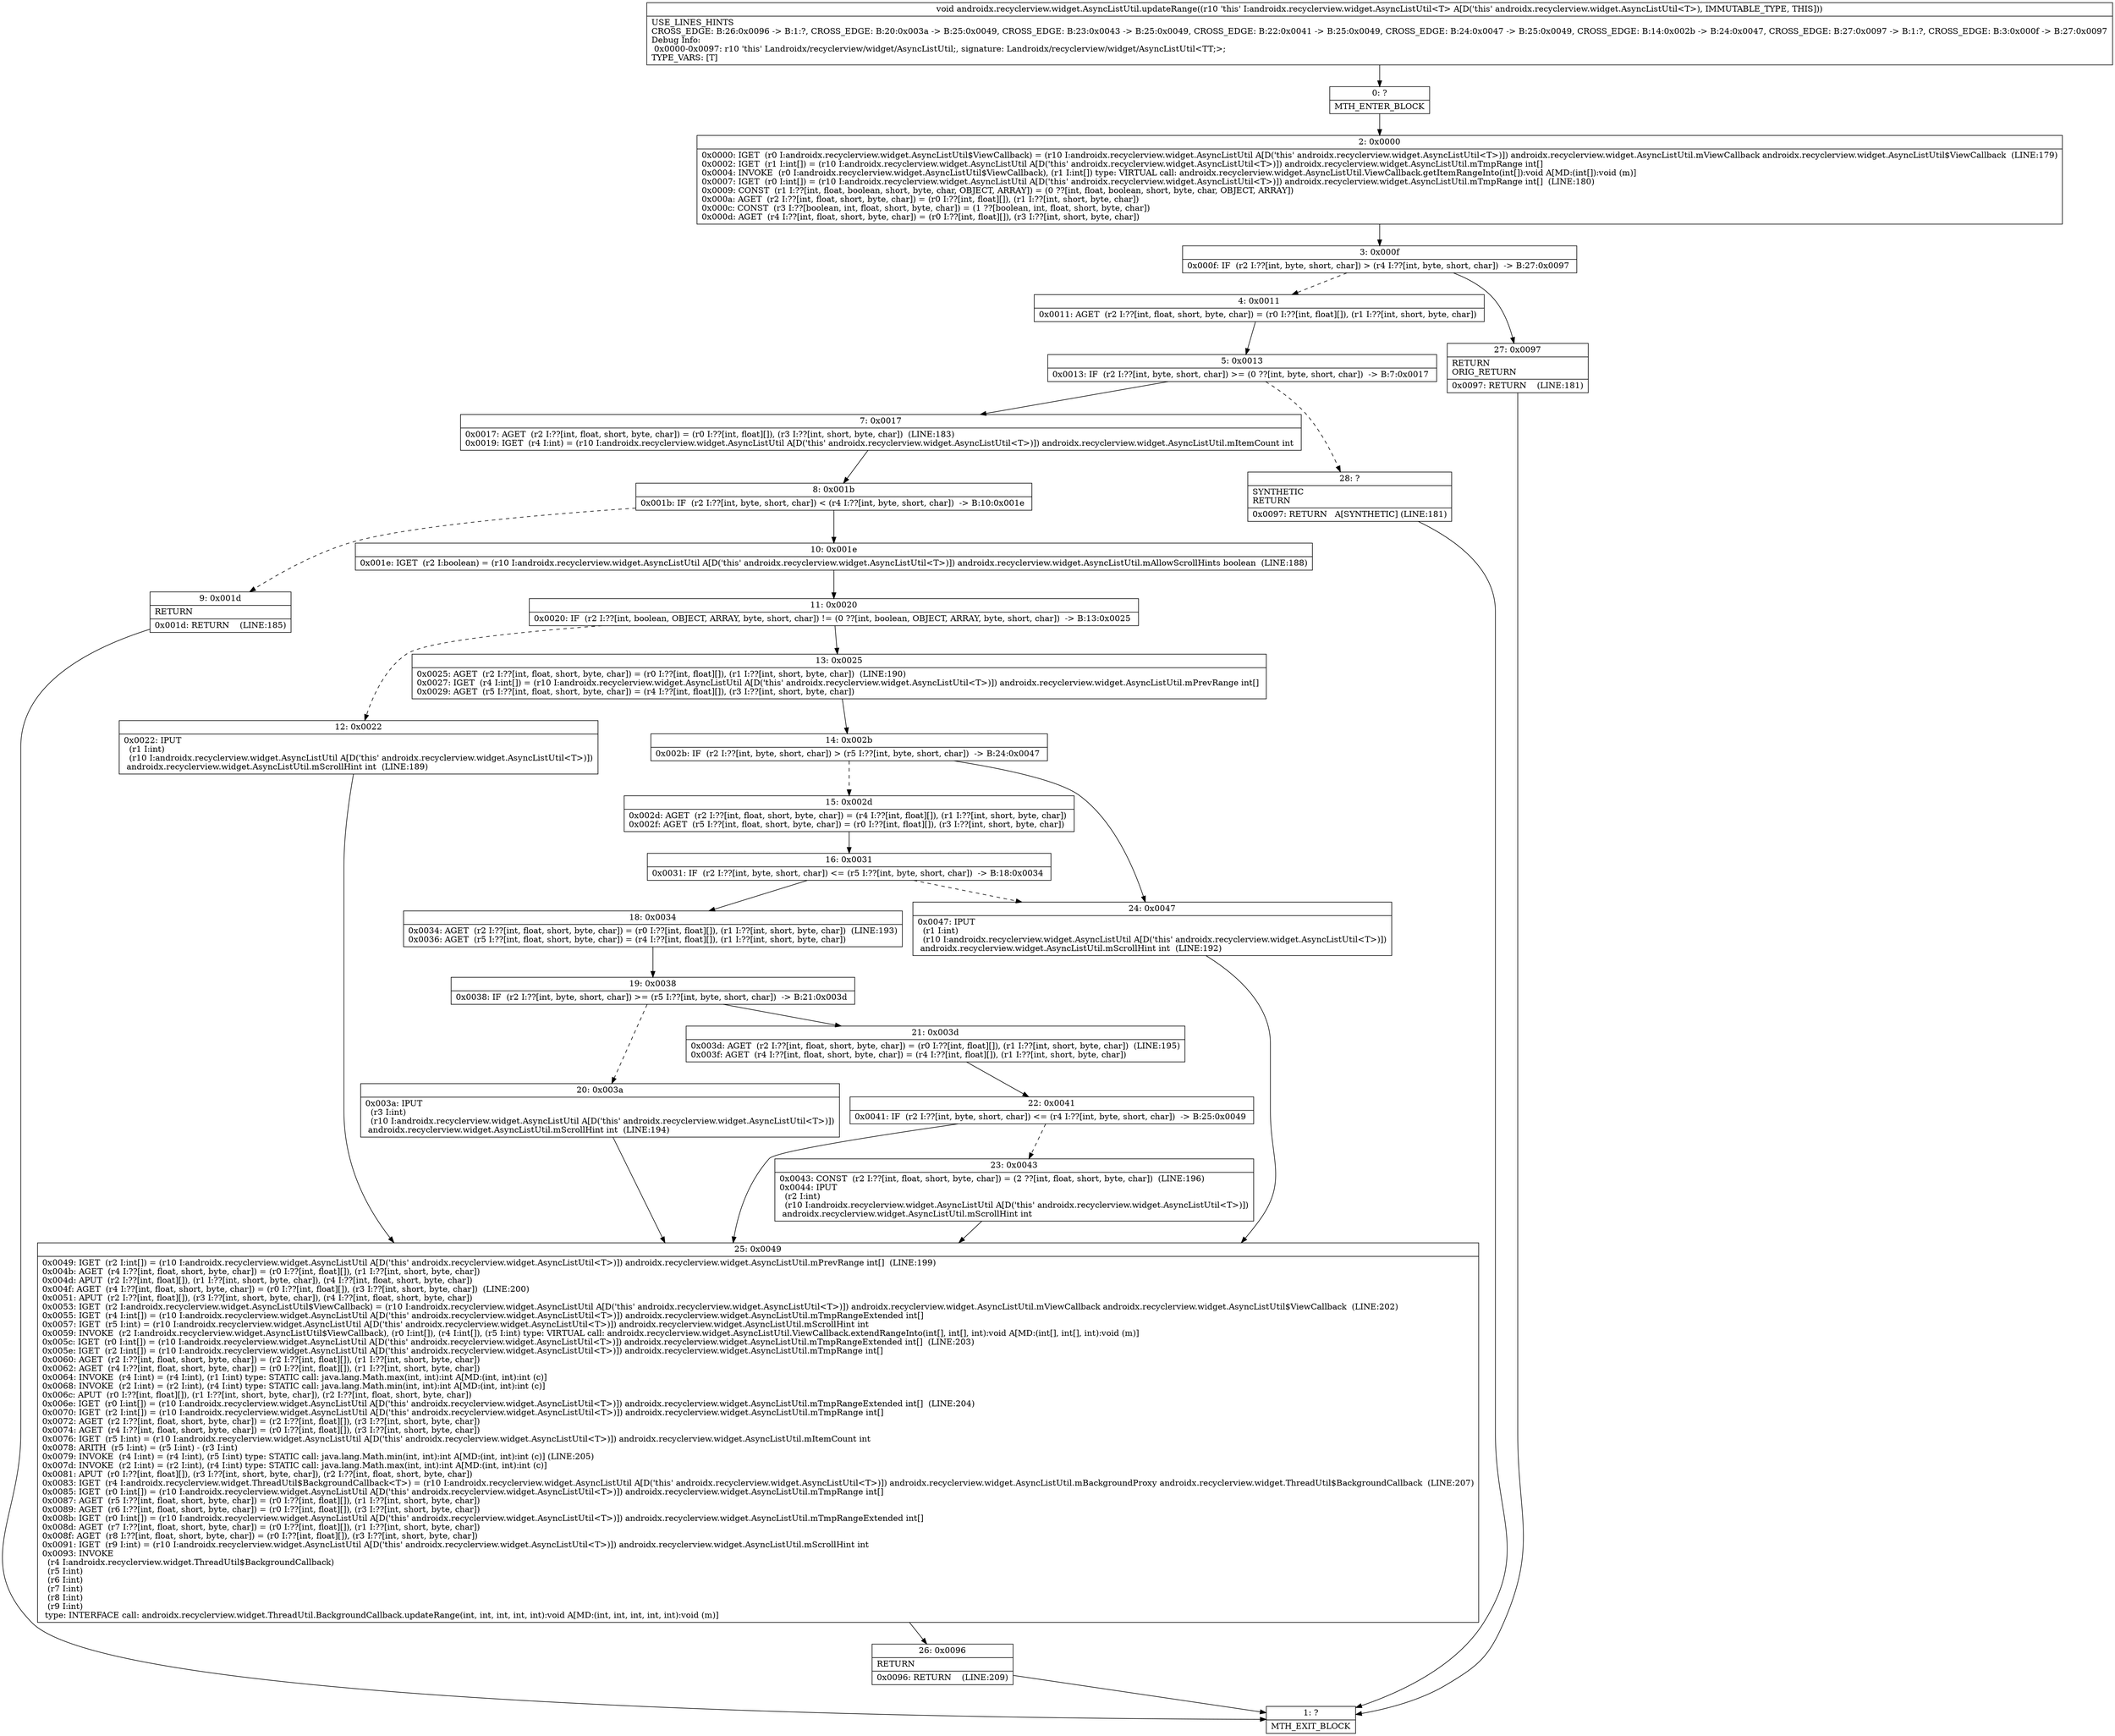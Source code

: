 digraph "CFG forandroidx.recyclerview.widget.AsyncListUtil.updateRange()V" {
Node_0 [shape=record,label="{0\:\ ?|MTH_ENTER_BLOCK\l}"];
Node_2 [shape=record,label="{2\:\ 0x0000|0x0000: IGET  (r0 I:androidx.recyclerview.widget.AsyncListUtil$ViewCallback) = (r10 I:androidx.recyclerview.widget.AsyncListUtil A[D('this' androidx.recyclerview.widget.AsyncListUtil\<T\>)]) androidx.recyclerview.widget.AsyncListUtil.mViewCallback androidx.recyclerview.widget.AsyncListUtil$ViewCallback  (LINE:179)\l0x0002: IGET  (r1 I:int[]) = (r10 I:androidx.recyclerview.widget.AsyncListUtil A[D('this' androidx.recyclerview.widget.AsyncListUtil\<T\>)]) androidx.recyclerview.widget.AsyncListUtil.mTmpRange int[] \l0x0004: INVOKE  (r0 I:androidx.recyclerview.widget.AsyncListUtil$ViewCallback), (r1 I:int[]) type: VIRTUAL call: androidx.recyclerview.widget.AsyncListUtil.ViewCallback.getItemRangeInto(int[]):void A[MD:(int[]):void (m)]\l0x0007: IGET  (r0 I:int[]) = (r10 I:androidx.recyclerview.widget.AsyncListUtil A[D('this' androidx.recyclerview.widget.AsyncListUtil\<T\>)]) androidx.recyclerview.widget.AsyncListUtil.mTmpRange int[]  (LINE:180)\l0x0009: CONST  (r1 I:??[int, float, boolean, short, byte, char, OBJECT, ARRAY]) = (0 ??[int, float, boolean, short, byte, char, OBJECT, ARRAY]) \l0x000a: AGET  (r2 I:??[int, float, short, byte, char]) = (r0 I:??[int, float][]), (r1 I:??[int, short, byte, char]) \l0x000c: CONST  (r3 I:??[boolean, int, float, short, byte, char]) = (1 ??[boolean, int, float, short, byte, char]) \l0x000d: AGET  (r4 I:??[int, float, short, byte, char]) = (r0 I:??[int, float][]), (r3 I:??[int, short, byte, char]) \l}"];
Node_3 [shape=record,label="{3\:\ 0x000f|0x000f: IF  (r2 I:??[int, byte, short, char]) \> (r4 I:??[int, byte, short, char])  \-\> B:27:0x0097 \l}"];
Node_4 [shape=record,label="{4\:\ 0x0011|0x0011: AGET  (r2 I:??[int, float, short, byte, char]) = (r0 I:??[int, float][]), (r1 I:??[int, short, byte, char]) \l}"];
Node_5 [shape=record,label="{5\:\ 0x0013|0x0013: IF  (r2 I:??[int, byte, short, char]) \>= (0 ??[int, byte, short, char])  \-\> B:7:0x0017 \l}"];
Node_7 [shape=record,label="{7\:\ 0x0017|0x0017: AGET  (r2 I:??[int, float, short, byte, char]) = (r0 I:??[int, float][]), (r3 I:??[int, short, byte, char])  (LINE:183)\l0x0019: IGET  (r4 I:int) = (r10 I:androidx.recyclerview.widget.AsyncListUtil A[D('this' androidx.recyclerview.widget.AsyncListUtil\<T\>)]) androidx.recyclerview.widget.AsyncListUtil.mItemCount int \l}"];
Node_8 [shape=record,label="{8\:\ 0x001b|0x001b: IF  (r2 I:??[int, byte, short, char]) \< (r4 I:??[int, byte, short, char])  \-\> B:10:0x001e \l}"];
Node_9 [shape=record,label="{9\:\ 0x001d|RETURN\l|0x001d: RETURN    (LINE:185)\l}"];
Node_1 [shape=record,label="{1\:\ ?|MTH_EXIT_BLOCK\l}"];
Node_10 [shape=record,label="{10\:\ 0x001e|0x001e: IGET  (r2 I:boolean) = (r10 I:androidx.recyclerview.widget.AsyncListUtil A[D('this' androidx.recyclerview.widget.AsyncListUtil\<T\>)]) androidx.recyclerview.widget.AsyncListUtil.mAllowScrollHints boolean  (LINE:188)\l}"];
Node_11 [shape=record,label="{11\:\ 0x0020|0x0020: IF  (r2 I:??[int, boolean, OBJECT, ARRAY, byte, short, char]) != (0 ??[int, boolean, OBJECT, ARRAY, byte, short, char])  \-\> B:13:0x0025 \l}"];
Node_12 [shape=record,label="{12\:\ 0x0022|0x0022: IPUT  \l  (r1 I:int)\l  (r10 I:androidx.recyclerview.widget.AsyncListUtil A[D('this' androidx.recyclerview.widget.AsyncListUtil\<T\>)])\l androidx.recyclerview.widget.AsyncListUtil.mScrollHint int  (LINE:189)\l}"];
Node_25 [shape=record,label="{25\:\ 0x0049|0x0049: IGET  (r2 I:int[]) = (r10 I:androidx.recyclerview.widget.AsyncListUtil A[D('this' androidx.recyclerview.widget.AsyncListUtil\<T\>)]) androidx.recyclerview.widget.AsyncListUtil.mPrevRange int[]  (LINE:199)\l0x004b: AGET  (r4 I:??[int, float, short, byte, char]) = (r0 I:??[int, float][]), (r1 I:??[int, short, byte, char]) \l0x004d: APUT  (r2 I:??[int, float][]), (r1 I:??[int, short, byte, char]), (r4 I:??[int, float, short, byte, char]) \l0x004f: AGET  (r4 I:??[int, float, short, byte, char]) = (r0 I:??[int, float][]), (r3 I:??[int, short, byte, char])  (LINE:200)\l0x0051: APUT  (r2 I:??[int, float][]), (r3 I:??[int, short, byte, char]), (r4 I:??[int, float, short, byte, char]) \l0x0053: IGET  (r2 I:androidx.recyclerview.widget.AsyncListUtil$ViewCallback) = (r10 I:androidx.recyclerview.widget.AsyncListUtil A[D('this' androidx.recyclerview.widget.AsyncListUtil\<T\>)]) androidx.recyclerview.widget.AsyncListUtil.mViewCallback androidx.recyclerview.widget.AsyncListUtil$ViewCallback  (LINE:202)\l0x0055: IGET  (r4 I:int[]) = (r10 I:androidx.recyclerview.widget.AsyncListUtil A[D('this' androidx.recyclerview.widget.AsyncListUtil\<T\>)]) androidx.recyclerview.widget.AsyncListUtil.mTmpRangeExtended int[] \l0x0057: IGET  (r5 I:int) = (r10 I:androidx.recyclerview.widget.AsyncListUtil A[D('this' androidx.recyclerview.widget.AsyncListUtil\<T\>)]) androidx.recyclerview.widget.AsyncListUtil.mScrollHint int \l0x0059: INVOKE  (r2 I:androidx.recyclerview.widget.AsyncListUtil$ViewCallback), (r0 I:int[]), (r4 I:int[]), (r5 I:int) type: VIRTUAL call: androidx.recyclerview.widget.AsyncListUtil.ViewCallback.extendRangeInto(int[], int[], int):void A[MD:(int[], int[], int):void (m)]\l0x005c: IGET  (r0 I:int[]) = (r10 I:androidx.recyclerview.widget.AsyncListUtil A[D('this' androidx.recyclerview.widget.AsyncListUtil\<T\>)]) androidx.recyclerview.widget.AsyncListUtil.mTmpRangeExtended int[]  (LINE:203)\l0x005e: IGET  (r2 I:int[]) = (r10 I:androidx.recyclerview.widget.AsyncListUtil A[D('this' androidx.recyclerview.widget.AsyncListUtil\<T\>)]) androidx.recyclerview.widget.AsyncListUtil.mTmpRange int[] \l0x0060: AGET  (r2 I:??[int, float, short, byte, char]) = (r2 I:??[int, float][]), (r1 I:??[int, short, byte, char]) \l0x0062: AGET  (r4 I:??[int, float, short, byte, char]) = (r0 I:??[int, float][]), (r1 I:??[int, short, byte, char]) \l0x0064: INVOKE  (r4 I:int) = (r4 I:int), (r1 I:int) type: STATIC call: java.lang.Math.max(int, int):int A[MD:(int, int):int (c)]\l0x0068: INVOKE  (r2 I:int) = (r2 I:int), (r4 I:int) type: STATIC call: java.lang.Math.min(int, int):int A[MD:(int, int):int (c)]\l0x006c: APUT  (r0 I:??[int, float][]), (r1 I:??[int, short, byte, char]), (r2 I:??[int, float, short, byte, char]) \l0x006e: IGET  (r0 I:int[]) = (r10 I:androidx.recyclerview.widget.AsyncListUtil A[D('this' androidx.recyclerview.widget.AsyncListUtil\<T\>)]) androidx.recyclerview.widget.AsyncListUtil.mTmpRangeExtended int[]  (LINE:204)\l0x0070: IGET  (r2 I:int[]) = (r10 I:androidx.recyclerview.widget.AsyncListUtil A[D('this' androidx.recyclerview.widget.AsyncListUtil\<T\>)]) androidx.recyclerview.widget.AsyncListUtil.mTmpRange int[] \l0x0072: AGET  (r2 I:??[int, float, short, byte, char]) = (r2 I:??[int, float][]), (r3 I:??[int, short, byte, char]) \l0x0074: AGET  (r4 I:??[int, float, short, byte, char]) = (r0 I:??[int, float][]), (r3 I:??[int, short, byte, char]) \l0x0076: IGET  (r5 I:int) = (r10 I:androidx.recyclerview.widget.AsyncListUtil A[D('this' androidx.recyclerview.widget.AsyncListUtil\<T\>)]) androidx.recyclerview.widget.AsyncListUtil.mItemCount int \l0x0078: ARITH  (r5 I:int) = (r5 I:int) \- (r3 I:int) \l0x0079: INVOKE  (r4 I:int) = (r4 I:int), (r5 I:int) type: STATIC call: java.lang.Math.min(int, int):int A[MD:(int, int):int (c)] (LINE:205)\l0x007d: INVOKE  (r2 I:int) = (r2 I:int), (r4 I:int) type: STATIC call: java.lang.Math.max(int, int):int A[MD:(int, int):int (c)]\l0x0081: APUT  (r0 I:??[int, float][]), (r3 I:??[int, short, byte, char]), (r2 I:??[int, float, short, byte, char]) \l0x0083: IGET  (r4 I:androidx.recyclerview.widget.ThreadUtil$BackgroundCallback\<T\>) = (r10 I:androidx.recyclerview.widget.AsyncListUtil A[D('this' androidx.recyclerview.widget.AsyncListUtil\<T\>)]) androidx.recyclerview.widget.AsyncListUtil.mBackgroundProxy androidx.recyclerview.widget.ThreadUtil$BackgroundCallback  (LINE:207)\l0x0085: IGET  (r0 I:int[]) = (r10 I:androidx.recyclerview.widget.AsyncListUtil A[D('this' androidx.recyclerview.widget.AsyncListUtil\<T\>)]) androidx.recyclerview.widget.AsyncListUtil.mTmpRange int[] \l0x0087: AGET  (r5 I:??[int, float, short, byte, char]) = (r0 I:??[int, float][]), (r1 I:??[int, short, byte, char]) \l0x0089: AGET  (r6 I:??[int, float, short, byte, char]) = (r0 I:??[int, float][]), (r3 I:??[int, short, byte, char]) \l0x008b: IGET  (r0 I:int[]) = (r10 I:androidx.recyclerview.widget.AsyncListUtil A[D('this' androidx.recyclerview.widget.AsyncListUtil\<T\>)]) androidx.recyclerview.widget.AsyncListUtil.mTmpRangeExtended int[] \l0x008d: AGET  (r7 I:??[int, float, short, byte, char]) = (r0 I:??[int, float][]), (r1 I:??[int, short, byte, char]) \l0x008f: AGET  (r8 I:??[int, float, short, byte, char]) = (r0 I:??[int, float][]), (r3 I:??[int, short, byte, char]) \l0x0091: IGET  (r9 I:int) = (r10 I:androidx.recyclerview.widget.AsyncListUtil A[D('this' androidx.recyclerview.widget.AsyncListUtil\<T\>)]) androidx.recyclerview.widget.AsyncListUtil.mScrollHint int \l0x0093: INVOKE  \l  (r4 I:androidx.recyclerview.widget.ThreadUtil$BackgroundCallback)\l  (r5 I:int)\l  (r6 I:int)\l  (r7 I:int)\l  (r8 I:int)\l  (r9 I:int)\l type: INTERFACE call: androidx.recyclerview.widget.ThreadUtil.BackgroundCallback.updateRange(int, int, int, int, int):void A[MD:(int, int, int, int, int):void (m)]\l}"];
Node_26 [shape=record,label="{26\:\ 0x0096|RETURN\l|0x0096: RETURN    (LINE:209)\l}"];
Node_13 [shape=record,label="{13\:\ 0x0025|0x0025: AGET  (r2 I:??[int, float, short, byte, char]) = (r0 I:??[int, float][]), (r1 I:??[int, short, byte, char])  (LINE:190)\l0x0027: IGET  (r4 I:int[]) = (r10 I:androidx.recyclerview.widget.AsyncListUtil A[D('this' androidx.recyclerview.widget.AsyncListUtil\<T\>)]) androidx.recyclerview.widget.AsyncListUtil.mPrevRange int[] \l0x0029: AGET  (r5 I:??[int, float, short, byte, char]) = (r4 I:??[int, float][]), (r3 I:??[int, short, byte, char]) \l}"];
Node_14 [shape=record,label="{14\:\ 0x002b|0x002b: IF  (r2 I:??[int, byte, short, char]) \> (r5 I:??[int, byte, short, char])  \-\> B:24:0x0047 \l}"];
Node_15 [shape=record,label="{15\:\ 0x002d|0x002d: AGET  (r2 I:??[int, float, short, byte, char]) = (r4 I:??[int, float][]), (r1 I:??[int, short, byte, char]) \l0x002f: AGET  (r5 I:??[int, float, short, byte, char]) = (r0 I:??[int, float][]), (r3 I:??[int, short, byte, char]) \l}"];
Node_16 [shape=record,label="{16\:\ 0x0031|0x0031: IF  (r2 I:??[int, byte, short, char]) \<= (r5 I:??[int, byte, short, char])  \-\> B:18:0x0034 \l}"];
Node_18 [shape=record,label="{18\:\ 0x0034|0x0034: AGET  (r2 I:??[int, float, short, byte, char]) = (r0 I:??[int, float][]), (r1 I:??[int, short, byte, char])  (LINE:193)\l0x0036: AGET  (r5 I:??[int, float, short, byte, char]) = (r4 I:??[int, float][]), (r1 I:??[int, short, byte, char]) \l}"];
Node_19 [shape=record,label="{19\:\ 0x0038|0x0038: IF  (r2 I:??[int, byte, short, char]) \>= (r5 I:??[int, byte, short, char])  \-\> B:21:0x003d \l}"];
Node_20 [shape=record,label="{20\:\ 0x003a|0x003a: IPUT  \l  (r3 I:int)\l  (r10 I:androidx.recyclerview.widget.AsyncListUtil A[D('this' androidx.recyclerview.widget.AsyncListUtil\<T\>)])\l androidx.recyclerview.widget.AsyncListUtil.mScrollHint int  (LINE:194)\l}"];
Node_21 [shape=record,label="{21\:\ 0x003d|0x003d: AGET  (r2 I:??[int, float, short, byte, char]) = (r0 I:??[int, float][]), (r1 I:??[int, short, byte, char])  (LINE:195)\l0x003f: AGET  (r4 I:??[int, float, short, byte, char]) = (r4 I:??[int, float][]), (r1 I:??[int, short, byte, char]) \l}"];
Node_22 [shape=record,label="{22\:\ 0x0041|0x0041: IF  (r2 I:??[int, byte, short, char]) \<= (r4 I:??[int, byte, short, char])  \-\> B:25:0x0049 \l}"];
Node_23 [shape=record,label="{23\:\ 0x0043|0x0043: CONST  (r2 I:??[int, float, short, byte, char]) = (2 ??[int, float, short, byte, char])  (LINE:196)\l0x0044: IPUT  \l  (r2 I:int)\l  (r10 I:androidx.recyclerview.widget.AsyncListUtil A[D('this' androidx.recyclerview.widget.AsyncListUtil\<T\>)])\l androidx.recyclerview.widget.AsyncListUtil.mScrollHint int \l}"];
Node_24 [shape=record,label="{24\:\ 0x0047|0x0047: IPUT  \l  (r1 I:int)\l  (r10 I:androidx.recyclerview.widget.AsyncListUtil A[D('this' androidx.recyclerview.widget.AsyncListUtil\<T\>)])\l androidx.recyclerview.widget.AsyncListUtil.mScrollHint int  (LINE:192)\l}"];
Node_28 [shape=record,label="{28\:\ ?|SYNTHETIC\lRETURN\l|0x0097: RETURN   A[SYNTHETIC] (LINE:181)\l}"];
Node_27 [shape=record,label="{27\:\ 0x0097|RETURN\lORIG_RETURN\l|0x0097: RETURN    (LINE:181)\l}"];
MethodNode[shape=record,label="{void androidx.recyclerview.widget.AsyncListUtil.updateRange((r10 'this' I:androidx.recyclerview.widget.AsyncListUtil\<T\> A[D('this' androidx.recyclerview.widget.AsyncListUtil\<T\>), IMMUTABLE_TYPE, THIS]))  | USE_LINES_HINTS\lCROSS_EDGE: B:26:0x0096 \-\> B:1:?, CROSS_EDGE: B:20:0x003a \-\> B:25:0x0049, CROSS_EDGE: B:23:0x0043 \-\> B:25:0x0049, CROSS_EDGE: B:22:0x0041 \-\> B:25:0x0049, CROSS_EDGE: B:24:0x0047 \-\> B:25:0x0049, CROSS_EDGE: B:14:0x002b \-\> B:24:0x0047, CROSS_EDGE: B:27:0x0097 \-\> B:1:?, CROSS_EDGE: B:3:0x000f \-\> B:27:0x0097\lDebug Info:\l  0x0000\-0x0097: r10 'this' Landroidx\/recyclerview\/widget\/AsyncListUtil;, signature: Landroidx\/recyclerview\/widget\/AsyncListUtil\<TT;\>;\lTYPE_VARS: [T]\l}"];
MethodNode -> Node_0;Node_0 -> Node_2;
Node_2 -> Node_3;
Node_3 -> Node_4[style=dashed];
Node_3 -> Node_27;
Node_4 -> Node_5;
Node_5 -> Node_7;
Node_5 -> Node_28[style=dashed];
Node_7 -> Node_8;
Node_8 -> Node_9[style=dashed];
Node_8 -> Node_10;
Node_9 -> Node_1;
Node_10 -> Node_11;
Node_11 -> Node_12[style=dashed];
Node_11 -> Node_13;
Node_12 -> Node_25;
Node_25 -> Node_26;
Node_26 -> Node_1;
Node_13 -> Node_14;
Node_14 -> Node_15[style=dashed];
Node_14 -> Node_24;
Node_15 -> Node_16;
Node_16 -> Node_18;
Node_16 -> Node_24[style=dashed];
Node_18 -> Node_19;
Node_19 -> Node_20[style=dashed];
Node_19 -> Node_21;
Node_20 -> Node_25;
Node_21 -> Node_22;
Node_22 -> Node_23[style=dashed];
Node_22 -> Node_25;
Node_23 -> Node_25;
Node_24 -> Node_25;
Node_28 -> Node_1;
Node_27 -> Node_1;
}

